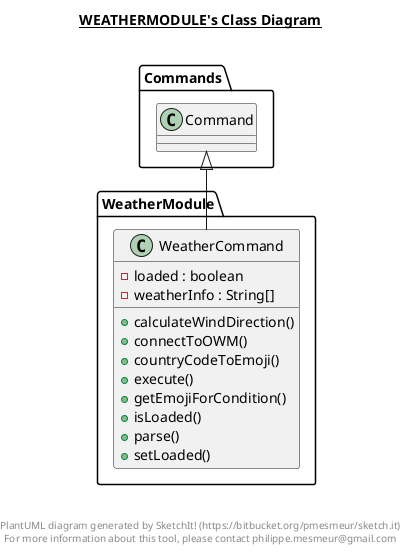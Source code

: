 @startuml

title __WEATHERMODULE's Class Diagram__\n

  namespace WeatherModule {
    class WeatherModule.WeatherCommand {
        - loaded : boolean
        - weatherInfo : String[]
        + calculateWindDirection()
        + connectToOWM()
        + countryCodeToEmoji()
        + execute()
        + getEmojiForCondition()
        + isLoaded()
        + parse()
        + setLoaded()
    }
  }
  

  WeatherModule.WeatherCommand -up-|> Commands.Command


right footer


PlantUML diagram generated by SketchIt! (https://bitbucket.org/pmesmeur/sketch.it)
For more information about this tool, please contact philippe.mesmeur@gmail.com
endfooter

@enduml
